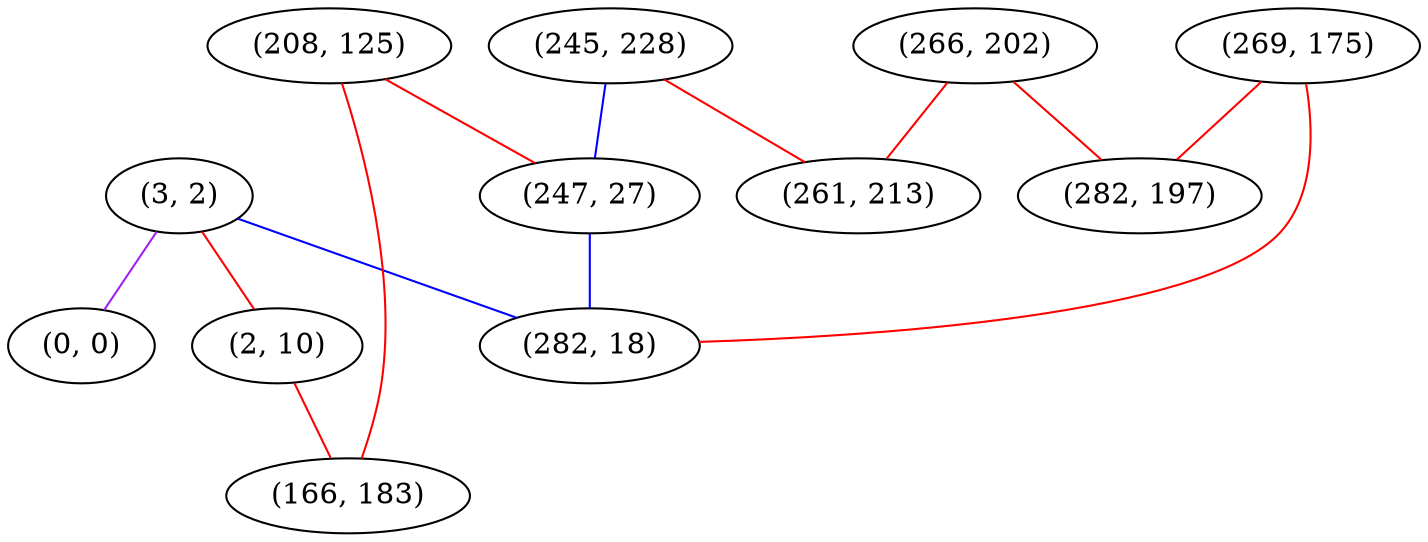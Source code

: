 graph "" {
"(3, 2)";
"(0, 0)";
"(266, 202)";
"(269, 175)";
"(208, 125)";
"(282, 197)";
"(2, 10)";
"(245, 228)";
"(166, 183)";
"(261, 213)";
"(247, 27)";
"(282, 18)";
"(3, 2)" -- "(282, 18)"  [color=blue, key=0, weight=3];
"(3, 2)" -- "(0, 0)"  [color=purple, key=0, weight=4];
"(3, 2)" -- "(2, 10)"  [color=red, key=0, weight=1];
"(266, 202)" -- "(282, 197)"  [color=red, key=0, weight=1];
"(266, 202)" -- "(261, 213)"  [color=red, key=0, weight=1];
"(269, 175)" -- "(282, 197)"  [color=red, key=0, weight=1];
"(269, 175)" -- "(282, 18)"  [color=red, key=0, weight=1];
"(208, 125)" -- "(247, 27)"  [color=red, key=0, weight=1];
"(208, 125)" -- "(166, 183)"  [color=red, key=0, weight=1];
"(2, 10)" -- "(166, 183)"  [color=red, key=0, weight=1];
"(245, 228)" -- "(247, 27)"  [color=blue, key=0, weight=3];
"(245, 228)" -- "(261, 213)"  [color=red, key=0, weight=1];
"(247, 27)" -- "(282, 18)"  [color=blue, key=0, weight=3];
}
